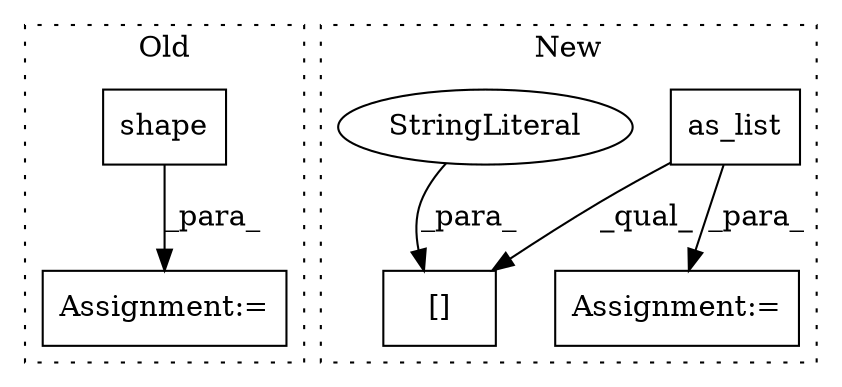 digraph G {
subgraph cluster0 {
1 [label="shape" a="32" s="4575,4587" l="6,1" shape="box"];
4 [label="Assignment:=" a="7" s="4508" l="1" shape="box"];
label = "Old";
style="dotted";
}
subgraph cluster1 {
2 [label="as_list" a="32" s="4987" l="9" shape="box"];
3 [label="Assignment:=" a="7" s="4937" l="1" shape="box"];
5 [label="[]" a="2" s="4974,5015" l="23,1" shape="box"];
6 [label="StringLiteral" a="45" s="4997" l="18" shape="ellipse"];
label = "New";
style="dotted";
}
1 -> 4 [label="_para_"];
2 -> 5 [label="_qual_"];
2 -> 3 [label="_para_"];
6 -> 5 [label="_para_"];
}